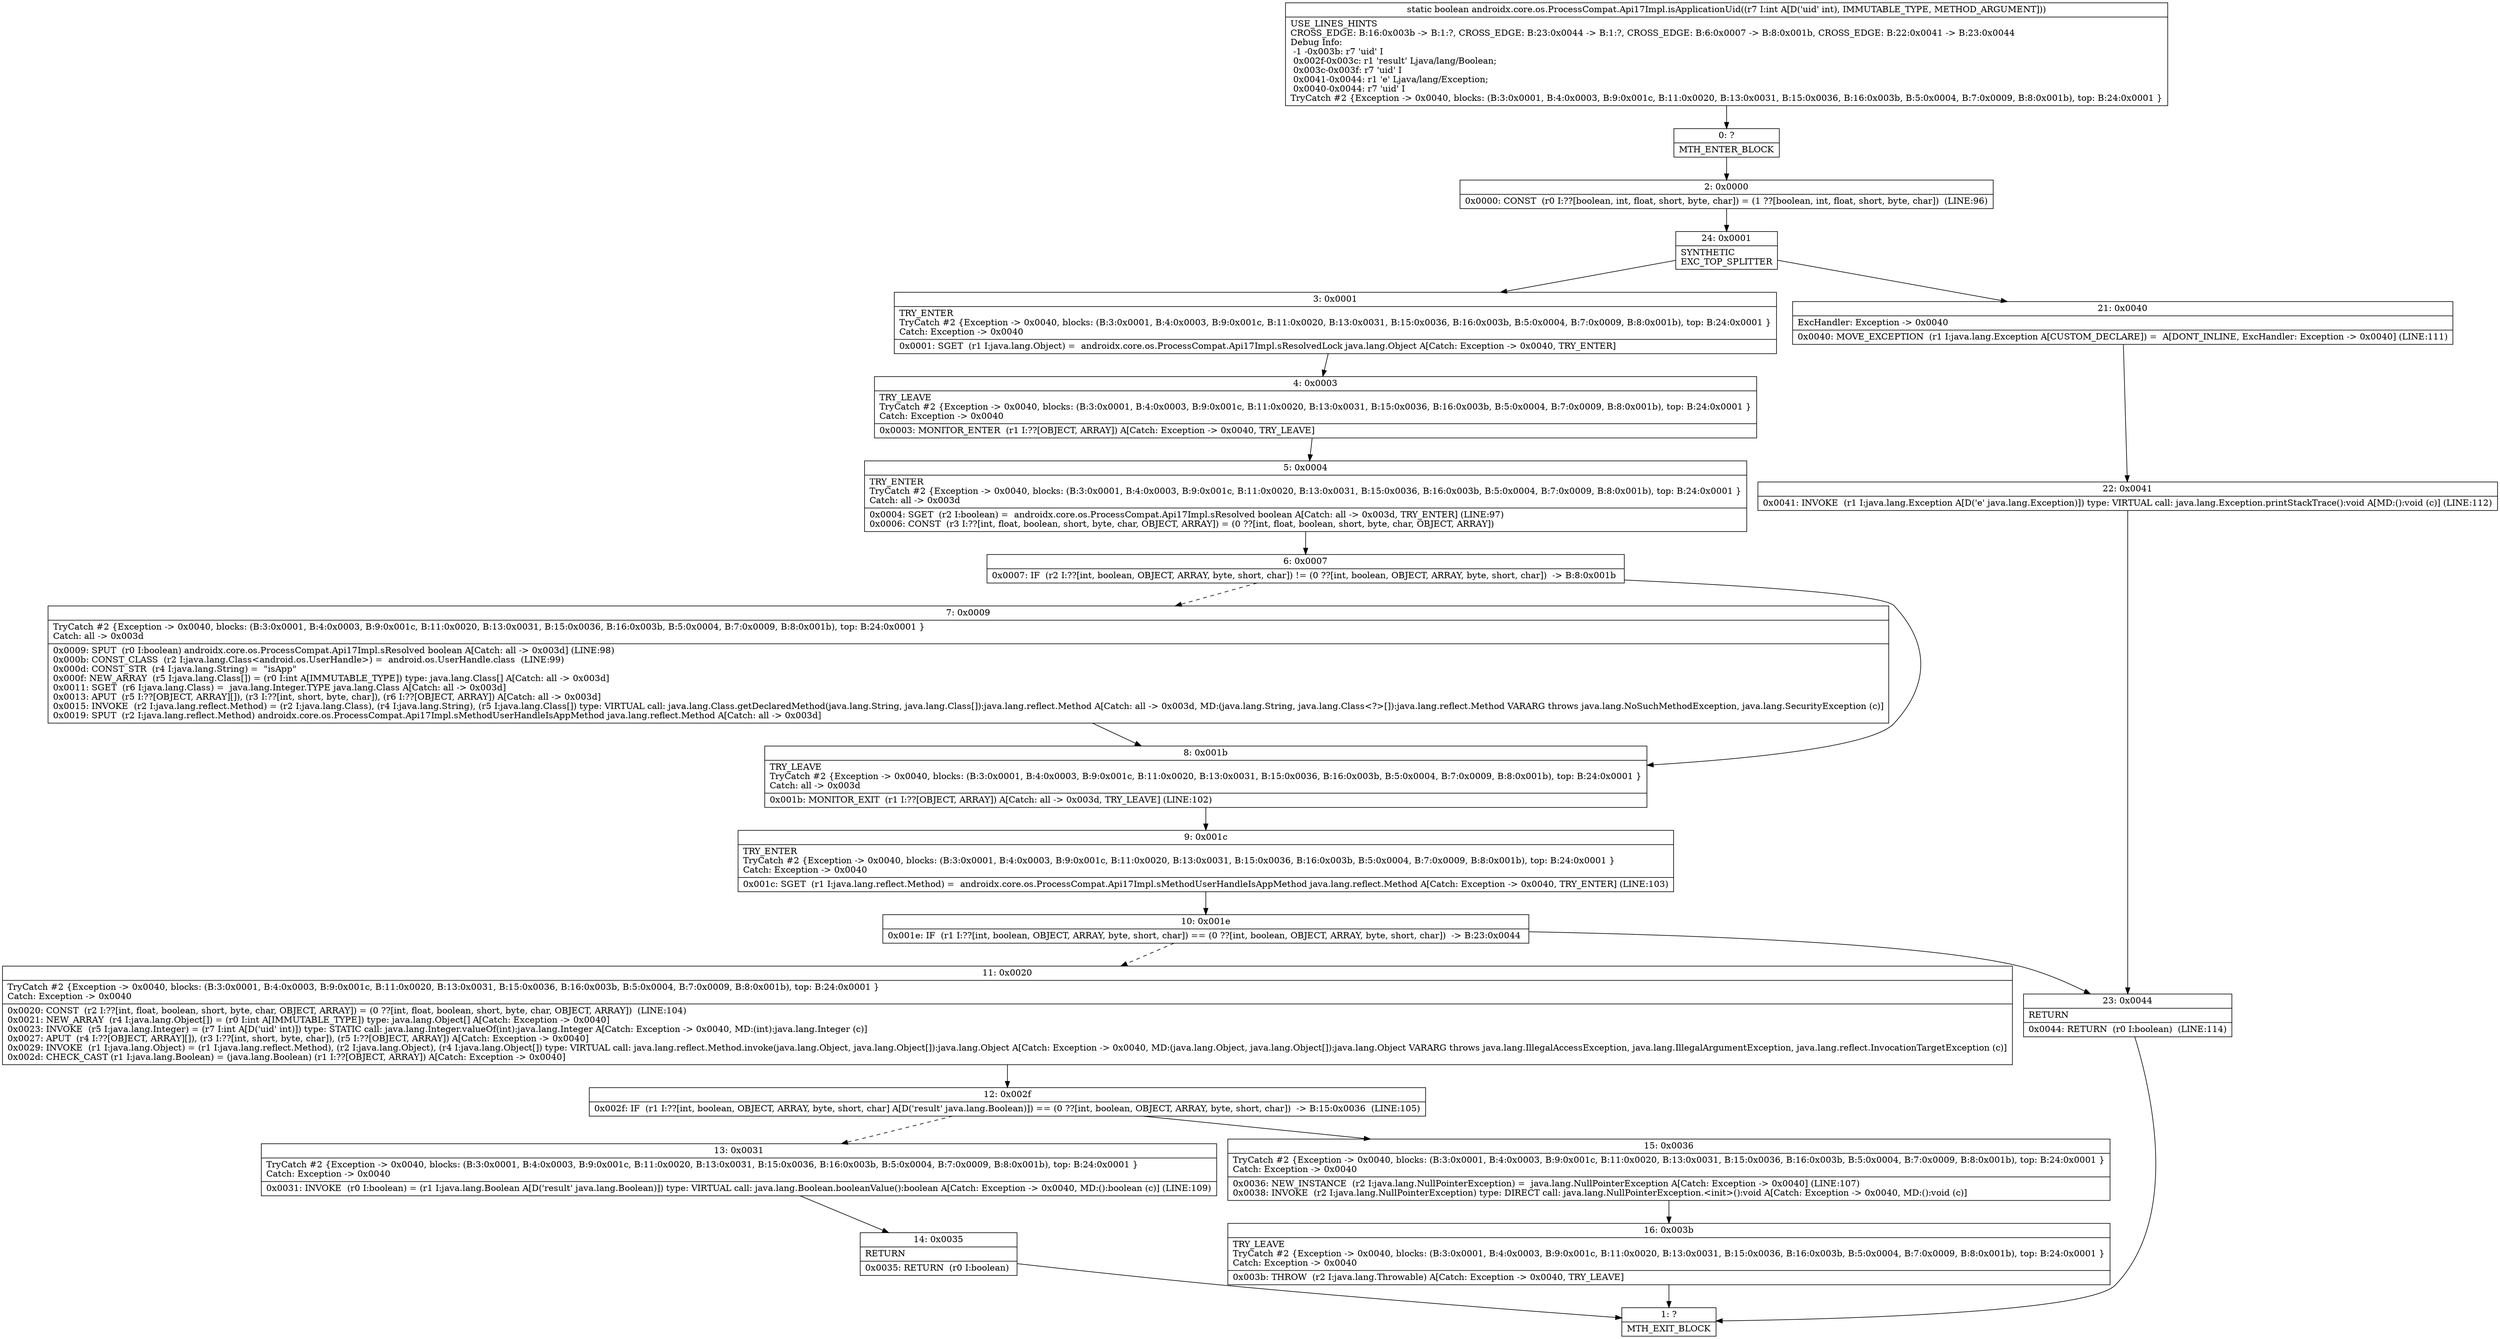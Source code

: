 digraph "CFG forandroidx.core.os.ProcessCompat.Api17Impl.isApplicationUid(I)Z" {
Node_0 [shape=record,label="{0\:\ ?|MTH_ENTER_BLOCK\l}"];
Node_2 [shape=record,label="{2\:\ 0x0000|0x0000: CONST  (r0 I:??[boolean, int, float, short, byte, char]) = (1 ??[boolean, int, float, short, byte, char])  (LINE:96)\l}"];
Node_24 [shape=record,label="{24\:\ 0x0001|SYNTHETIC\lEXC_TOP_SPLITTER\l}"];
Node_3 [shape=record,label="{3\:\ 0x0001|TRY_ENTER\lTryCatch #2 \{Exception \-\> 0x0040, blocks: (B:3:0x0001, B:4:0x0003, B:9:0x001c, B:11:0x0020, B:13:0x0031, B:15:0x0036, B:16:0x003b, B:5:0x0004, B:7:0x0009, B:8:0x001b), top: B:24:0x0001 \}\lCatch: Exception \-\> 0x0040\l|0x0001: SGET  (r1 I:java.lang.Object) =  androidx.core.os.ProcessCompat.Api17Impl.sResolvedLock java.lang.Object A[Catch: Exception \-\> 0x0040, TRY_ENTER]\l}"];
Node_4 [shape=record,label="{4\:\ 0x0003|TRY_LEAVE\lTryCatch #2 \{Exception \-\> 0x0040, blocks: (B:3:0x0001, B:4:0x0003, B:9:0x001c, B:11:0x0020, B:13:0x0031, B:15:0x0036, B:16:0x003b, B:5:0x0004, B:7:0x0009, B:8:0x001b), top: B:24:0x0001 \}\lCatch: Exception \-\> 0x0040\l|0x0003: MONITOR_ENTER  (r1 I:??[OBJECT, ARRAY]) A[Catch: Exception \-\> 0x0040, TRY_LEAVE]\l}"];
Node_5 [shape=record,label="{5\:\ 0x0004|TRY_ENTER\lTryCatch #2 \{Exception \-\> 0x0040, blocks: (B:3:0x0001, B:4:0x0003, B:9:0x001c, B:11:0x0020, B:13:0x0031, B:15:0x0036, B:16:0x003b, B:5:0x0004, B:7:0x0009, B:8:0x001b), top: B:24:0x0001 \}\lCatch: all \-\> 0x003d\l|0x0004: SGET  (r2 I:boolean) =  androidx.core.os.ProcessCompat.Api17Impl.sResolved boolean A[Catch: all \-\> 0x003d, TRY_ENTER] (LINE:97)\l0x0006: CONST  (r3 I:??[int, float, boolean, short, byte, char, OBJECT, ARRAY]) = (0 ??[int, float, boolean, short, byte, char, OBJECT, ARRAY]) \l}"];
Node_6 [shape=record,label="{6\:\ 0x0007|0x0007: IF  (r2 I:??[int, boolean, OBJECT, ARRAY, byte, short, char]) != (0 ??[int, boolean, OBJECT, ARRAY, byte, short, char])  \-\> B:8:0x001b \l}"];
Node_7 [shape=record,label="{7\:\ 0x0009|TryCatch #2 \{Exception \-\> 0x0040, blocks: (B:3:0x0001, B:4:0x0003, B:9:0x001c, B:11:0x0020, B:13:0x0031, B:15:0x0036, B:16:0x003b, B:5:0x0004, B:7:0x0009, B:8:0x001b), top: B:24:0x0001 \}\lCatch: all \-\> 0x003d\l|0x0009: SPUT  (r0 I:boolean) androidx.core.os.ProcessCompat.Api17Impl.sResolved boolean A[Catch: all \-\> 0x003d] (LINE:98)\l0x000b: CONST_CLASS  (r2 I:java.lang.Class\<android.os.UserHandle\>) =  android.os.UserHandle.class  (LINE:99)\l0x000d: CONST_STR  (r4 I:java.lang.String) =  \"isApp\" \l0x000f: NEW_ARRAY  (r5 I:java.lang.Class[]) = (r0 I:int A[IMMUTABLE_TYPE]) type: java.lang.Class[] A[Catch: all \-\> 0x003d]\l0x0011: SGET  (r6 I:java.lang.Class) =  java.lang.Integer.TYPE java.lang.Class A[Catch: all \-\> 0x003d]\l0x0013: APUT  (r5 I:??[OBJECT, ARRAY][]), (r3 I:??[int, short, byte, char]), (r6 I:??[OBJECT, ARRAY]) A[Catch: all \-\> 0x003d]\l0x0015: INVOKE  (r2 I:java.lang.reflect.Method) = (r2 I:java.lang.Class), (r4 I:java.lang.String), (r5 I:java.lang.Class[]) type: VIRTUAL call: java.lang.Class.getDeclaredMethod(java.lang.String, java.lang.Class[]):java.lang.reflect.Method A[Catch: all \-\> 0x003d, MD:(java.lang.String, java.lang.Class\<?\>[]):java.lang.reflect.Method VARARG throws java.lang.NoSuchMethodException, java.lang.SecurityException (c)]\l0x0019: SPUT  (r2 I:java.lang.reflect.Method) androidx.core.os.ProcessCompat.Api17Impl.sMethodUserHandleIsAppMethod java.lang.reflect.Method A[Catch: all \-\> 0x003d]\l}"];
Node_8 [shape=record,label="{8\:\ 0x001b|TRY_LEAVE\lTryCatch #2 \{Exception \-\> 0x0040, blocks: (B:3:0x0001, B:4:0x0003, B:9:0x001c, B:11:0x0020, B:13:0x0031, B:15:0x0036, B:16:0x003b, B:5:0x0004, B:7:0x0009, B:8:0x001b), top: B:24:0x0001 \}\lCatch: all \-\> 0x003d\l|0x001b: MONITOR_EXIT  (r1 I:??[OBJECT, ARRAY]) A[Catch: all \-\> 0x003d, TRY_LEAVE] (LINE:102)\l}"];
Node_9 [shape=record,label="{9\:\ 0x001c|TRY_ENTER\lTryCatch #2 \{Exception \-\> 0x0040, blocks: (B:3:0x0001, B:4:0x0003, B:9:0x001c, B:11:0x0020, B:13:0x0031, B:15:0x0036, B:16:0x003b, B:5:0x0004, B:7:0x0009, B:8:0x001b), top: B:24:0x0001 \}\lCatch: Exception \-\> 0x0040\l|0x001c: SGET  (r1 I:java.lang.reflect.Method) =  androidx.core.os.ProcessCompat.Api17Impl.sMethodUserHandleIsAppMethod java.lang.reflect.Method A[Catch: Exception \-\> 0x0040, TRY_ENTER] (LINE:103)\l}"];
Node_10 [shape=record,label="{10\:\ 0x001e|0x001e: IF  (r1 I:??[int, boolean, OBJECT, ARRAY, byte, short, char]) == (0 ??[int, boolean, OBJECT, ARRAY, byte, short, char])  \-\> B:23:0x0044 \l}"];
Node_11 [shape=record,label="{11\:\ 0x0020|TryCatch #2 \{Exception \-\> 0x0040, blocks: (B:3:0x0001, B:4:0x0003, B:9:0x001c, B:11:0x0020, B:13:0x0031, B:15:0x0036, B:16:0x003b, B:5:0x0004, B:7:0x0009, B:8:0x001b), top: B:24:0x0001 \}\lCatch: Exception \-\> 0x0040\l|0x0020: CONST  (r2 I:??[int, float, boolean, short, byte, char, OBJECT, ARRAY]) = (0 ??[int, float, boolean, short, byte, char, OBJECT, ARRAY])  (LINE:104)\l0x0021: NEW_ARRAY  (r4 I:java.lang.Object[]) = (r0 I:int A[IMMUTABLE_TYPE]) type: java.lang.Object[] A[Catch: Exception \-\> 0x0040]\l0x0023: INVOKE  (r5 I:java.lang.Integer) = (r7 I:int A[D('uid' int)]) type: STATIC call: java.lang.Integer.valueOf(int):java.lang.Integer A[Catch: Exception \-\> 0x0040, MD:(int):java.lang.Integer (c)]\l0x0027: APUT  (r4 I:??[OBJECT, ARRAY][]), (r3 I:??[int, short, byte, char]), (r5 I:??[OBJECT, ARRAY]) A[Catch: Exception \-\> 0x0040]\l0x0029: INVOKE  (r1 I:java.lang.Object) = (r1 I:java.lang.reflect.Method), (r2 I:java.lang.Object), (r4 I:java.lang.Object[]) type: VIRTUAL call: java.lang.reflect.Method.invoke(java.lang.Object, java.lang.Object[]):java.lang.Object A[Catch: Exception \-\> 0x0040, MD:(java.lang.Object, java.lang.Object[]):java.lang.Object VARARG throws java.lang.IllegalAccessException, java.lang.IllegalArgumentException, java.lang.reflect.InvocationTargetException (c)]\l0x002d: CHECK_CAST (r1 I:java.lang.Boolean) = (java.lang.Boolean) (r1 I:??[OBJECT, ARRAY]) A[Catch: Exception \-\> 0x0040]\l}"];
Node_12 [shape=record,label="{12\:\ 0x002f|0x002f: IF  (r1 I:??[int, boolean, OBJECT, ARRAY, byte, short, char] A[D('result' java.lang.Boolean)]) == (0 ??[int, boolean, OBJECT, ARRAY, byte, short, char])  \-\> B:15:0x0036  (LINE:105)\l}"];
Node_13 [shape=record,label="{13\:\ 0x0031|TryCatch #2 \{Exception \-\> 0x0040, blocks: (B:3:0x0001, B:4:0x0003, B:9:0x001c, B:11:0x0020, B:13:0x0031, B:15:0x0036, B:16:0x003b, B:5:0x0004, B:7:0x0009, B:8:0x001b), top: B:24:0x0001 \}\lCatch: Exception \-\> 0x0040\l|0x0031: INVOKE  (r0 I:boolean) = (r1 I:java.lang.Boolean A[D('result' java.lang.Boolean)]) type: VIRTUAL call: java.lang.Boolean.booleanValue():boolean A[Catch: Exception \-\> 0x0040, MD:():boolean (c)] (LINE:109)\l}"];
Node_14 [shape=record,label="{14\:\ 0x0035|RETURN\l|0x0035: RETURN  (r0 I:boolean) \l}"];
Node_1 [shape=record,label="{1\:\ ?|MTH_EXIT_BLOCK\l}"];
Node_15 [shape=record,label="{15\:\ 0x0036|TryCatch #2 \{Exception \-\> 0x0040, blocks: (B:3:0x0001, B:4:0x0003, B:9:0x001c, B:11:0x0020, B:13:0x0031, B:15:0x0036, B:16:0x003b, B:5:0x0004, B:7:0x0009, B:8:0x001b), top: B:24:0x0001 \}\lCatch: Exception \-\> 0x0040\l|0x0036: NEW_INSTANCE  (r2 I:java.lang.NullPointerException) =  java.lang.NullPointerException A[Catch: Exception \-\> 0x0040] (LINE:107)\l0x0038: INVOKE  (r2 I:java.lang.NullPointerException) type: DIRECT call: java.lang.NullPointerException.\<init\>():void A[Catch: Exception \-\> 0x0040, MD:():void (c)]\l}"];
Node_16 [shape=record,label="{16\:\ 0x003b|TRY_LEAVE\lTryCatch #2 \{Exception \-\> 0x0040, blocks: (B:3:0x0001, B:4:0x0003, B:9:0x001c, B:11:0x0020, B:13:0x0031, B:15:0x0036, B:16:0x003b, B:5:0x0004, B:7:0x0009, B:8:0x001b), top: B:24:0x0001 \}\lCatch: Exception \-\> 0x0040\l|0x003b: THROW  (r2 I:java.lang.Throwable) A[Catch: Exception \-\> 0x0040, TRY_LEAVE]\l}"];
Node_23 [shape=record,label="{23\:\ 0x0044|RETURN\l|0x0044: RETURN  (r0 I:boolean)  (LINE:114)\l}"];
Node_21 [shape=record,label="{21\:\ 0x0040|ExcHandler: Exception \-\> 0x0040\l|0x0040: MOVE_EXCEPTION  (r1 I:java.lang.Exception A[CUSTOM_DECLARE]) =  A[DONT_INLINE, ExcHandler: Exception \-\> 0x0040] (LINE:111)\l}"];
Node_22 [shape=record,label="{22\:\ 0x0041|0x0041: INVOKE  (r1 I:java.lang.Exception A[D('e' java.lang.Exception)]) type: VIRTUAL call: java.lang.Exception.printStackTrace():void A[MD:():void (c)] (LINE:112)\l}"];
MethodNode[shape=record,label="{static boolean androidx.core.os.ProcessCompat.Api17Impl.isApplicationUid((r7 I:int A[D('uid' int), IMMUTABLE_TYPE, METHOD_ARGUMENT]))  | USE_LINES_HINTS\lCROSS_EDGE: B:16:0x003b \-\> B:1:?, CROSS_EDGE: B:23:0x0044 \-\> B:1:?, CROSS_EDGE: B:6:0x0007 \-\> B:8:0x001b, CROSS_EDGE: B:22:0x0041 \-\> B:23:0x0044\lDebug Info:\l  \-1 \-0x003b: r7 'uid' I\l  0x002f\-0x003c: r1 'result' Ljava\/lang\/Boolean;\l  0x003c\-0x003f: r7 'uid' I\l  0x0041\-0x0044: r1 'e' Ljava\/lang\/Exception;\l  0x0040\-0x0044: r7 'uid' I\lTryCatch #2 \{Exception \-\> 0x0040, blocks: (B:3:0x0001, B:4:0x0003, B:9:0x001c, B:11:0x0020, B:13:0x0031, B:15:0x0036, B:16:0x003b, B:5:0x0004, B:7:0x0009, B:8:0x001b), top: B:24:0x0001 \}\l}"];
MethodNode -> Node_0;Node_0 -> Node_2;
Node_2 -> Node_24;
Node_24 -> Node_3;
Node_24 -> Node_21;
Node_3 -> Node_4;
Node_4 -> Node_5;
Node_5 -> Node_6;
Node_6 -> Node_7[style=dashed];
Node_6 -> Node_8;
Node_7 -> Node_8;
Node_8 -> Node_9;
Node_9 -> Node_10;
Node_10 -> Node_11[style=dashed];
Node_10 -> Node_23;
Node_11 -> Node_12;
Node_12 -> Node_13[style=dashed];
Node_12 -> Node_15;
Node_13 -> Node_14;
Node_14 -> Node_1;
Node_15 -> Node_16;
Node_16 -> Node_1;
Node_23 -> Node_1;
Node_21 -> Node_22;
Node_22 -> Node_23;
}

